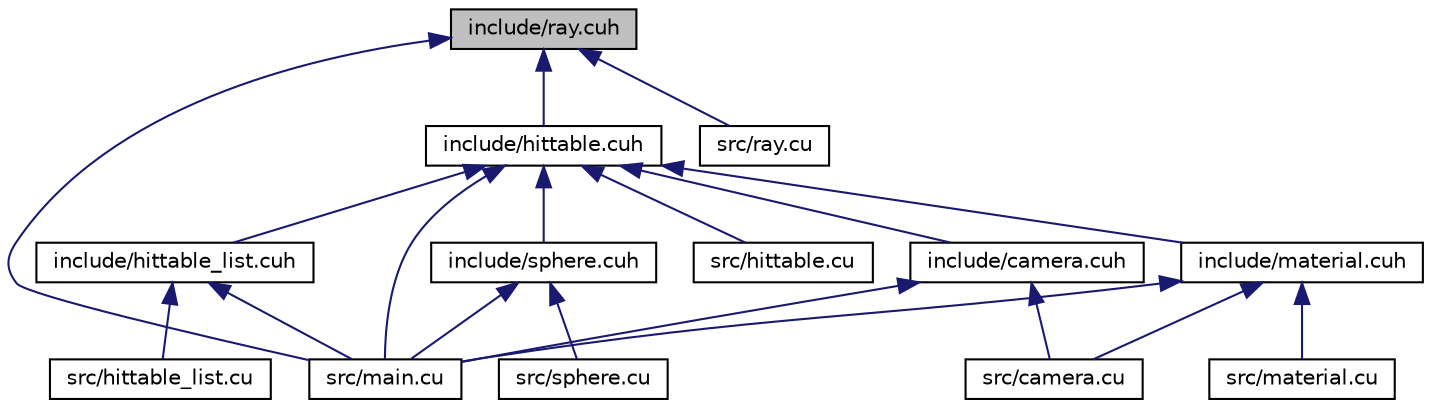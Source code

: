 digraph "include/ray.cuh"
{
 // LATEX_PDF_SIZE
  edge [fontname="Helvetica",fontsize="10",labelfontname="Helvetica",labelfontsize="10"];
  node [fontname="Helvetica",fontsize="10",shape=record];
  Node1 [label="include/ray.cuh",height=0.2,width=0.4,color="black", fillcolor="grey75", style="filled", fontcolor="black",tooltip=" "];
  Node1 -> Node2 [dir="back",color="midnightblue",fontsize="10",style="solid",fontname="Helvetica"];
  Node2 [label="include/hittable.cuh",height=0.2,width=0.4,color="black", fillcolor="white", style="filled",URL="$hittable_8cuh.html",tooltip=" "];
  Node2 -> Node3 [dir="back",color="midnightblue",fontsize="10",style="solid",fontname="Helvetica"];
  Node3 [label="include/camera.cuh",height=0.2,width=0.4,color="black", fillcolor="white", style="filled",URL="$camera_8cuh.html",tooltip=" "];
  Node3 -> Node4 [dir="back",color="midnightblue",fontsize="10",style="solid",fontname="Helvetica"];
  Node4 [label="src/camera.cu",height=0.2,width=0.4,color="black", fillcolor="white", style="filled",URL="$camera_8cu.html",tooltip=" "];
  Node3 -> Node5 [dir="back",color="midnightblue",fontsize="10",style="solid",fontname="Helvetica"];
  Node5 [label="src/main.cu",height=0.2,width=0.4,color="black", fillcolor="white", style="filled",URL="$main_8cu.html",tooltip=" "];
  Node2 -> Node6 [dir="back",color="midnightblue",fontsize="10",style="solid",fontname="Helvetica"];
  Node6 [label="include/hittable_list.cuh",height=0.2,width=0.4,color="black", fillcolor="white", style="filled",URL="$hittable__list_8cuh.html",tooltip=" "];
  Node6 -> Node7 [dir="back",color="midnightblue",fontsize="10",style="solid",fontname="Helvetica"];
  Node7 [label="src/hittable_list.cu",height=0.2,width=0.4,color="black", fillcolor="white", style="filled",URL="$hittable__list_8cu.html",tooltip=" "];
  Node6 -> Node5 [dir="back",color="midnightblue",fontsize="10",style="solid",fontname="Helvetica"];
  Node2 -> Node8 [dir="back",color="midnightblue",fontsize="10",style="solid",fontname="Helvetica"];
  Node8 [label="include/material.cuh",height=0.2,width=0.4,color="black", fillcolor="white", style="filled",URL="$material_8cuh.html",tooltip=" "];
  Node8 -> Node4 [dir="back",color="midnightblue",fontsize="10",style="solid",fontname="Helvetica"];
  Node8 -> Node5 [dir="back",color="midnightblue",fontsize="10",style="solid",fontname="Helvetica"];
  Node8 -> Node9 [dir="back",color="midnightblue",fontsize="10",style="solid",fontname="Helvetica"];
  Node9 [label="src/material.cu",height=0.2,width=0.4,color="black", fillcolor="white", style="filled",URL="$material_8cu.html",tooltip=" "];
  Node2 -> Node10 [dir="back",color="midnightblue",fontsize="10",style="solid",fontname="Helvetica"];
  Node10 [label="include/sphere.cuh",height=0.2,width=0.4,color="black", fillcolor="white", style="filled",URL="$sphere_8cuh.html",tooltip=" "];
  Node10 -> Node5 [dir="back",color="midnightblue",fontsize="10",style="solid",fontname="Helvetica"];
  Node10 -> Node11 [dir="back",color="midnightblue",fontsize="10",style="solid",fontname="Helvetica"];
  Node11 [label="src/sphere.cu",height=0.2,width=0.4,color="black", fillcolor="white", style="filled",URL="$sphere_8cu.html",tooltip=" "];
  Node2 -> Node12 [dir="back",color="midnightblue",fontsize="10",style="solid",fontname="Helvetica"];
  Node12 [label="src/hittable.cu",height=0.2,width=0.4,color="black", fillcolor="white", style="filled",URL="$hittable_8cu.html",tooltip=" "];
  Node2 -> Node5 [dir="back",color="midnightblue",fontsize="10",style="solid",fontname="Helvetica"];
  Node1 -> Node5 [dir="back",color="midnightblue",fontsize="10",style="solid",fontname="Helvetica"];
  Node1 -> Node13 [dir="back",color="midnightblue",fontsize="10",style="solid",fontname="Helvetica"];
  Node13 [label="src/ray.cu",height=0.2,width=0.4,color="black", fillcolor="white", style="filled",URL="$ray_8cu.html",tooltip=" "];
}
